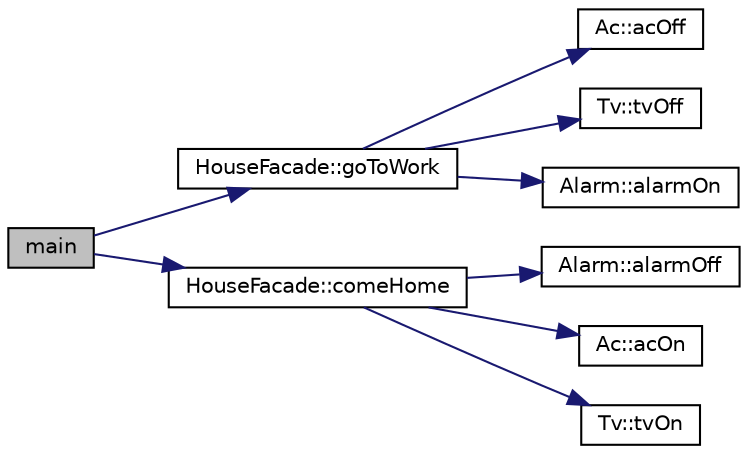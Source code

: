 digraph "main"
{
  edge [fontname="Helvetica",fontsize="10",labelfontname="Helvetica",labelfontsize="10"];
  node [fontname="Helvetica",fontsize="10",shape=record];
  rankdir="LR";
  Node1 [label="main",height=0.2,width=0.4,color="black", fillcolor="grey75", style="filled", fontcolor="black"];
  Node1 -> Node2 [color="midnightblue",fontsize="10",style="solid"];
  Node2 [label="HouseFacade::goToWork",height=0.2,width=0.4,color="black", fillcolor="white", style="filled",URL="$classHouseFacade.html#af62723fc617325d0ea4918349cb66dbb"];
  Node2 -> Node3 [color="midnightblue",fontsize="10",style="solid"];
  Node3 [label="Ac::acOff",height=0.2,width=0.4,color="black", fillcolor="white", style="filled",URL="$classAc.html#ac6c08e83b03e986786f9de290c55bcf0"];
  Node2 -> Node4 [color="midnightblue",fontsize="10",style="solid"];
  Node4 [label="Tv::tvOff",height=0.2,width=0.4,color="black", fillcolor="white", style="filled",URL="$classTv.html#a407913fbb5490cb137cf89b9932497d0"];
  Node2 -> Node5 [color="midnightblue",fontsize="10",style="solid"];
  Node5 [label="Alarm::alarmOn",height=0.2,width=0.4,color="black", fillcolor="white", style="filled",URL="$classAlarm.html#a1887c06d8efdf5b4805314a6eac48098"];
  Node1 -> Node6 [color="midnightblue",fontsize="10",style="solid"];
  Node6 [label="HouseFacade::comeHome",height=0.2,width=0.4,color="black", fillcolor="white", style="filled",URL="$classHouseFacade.html#a806337202c3a039456a180777d034684"];
  Node6 -> Node7 [color="midnightblue",fontsize="10",style="solid"];
  Node7 [label="Alarm::alarmOff",height=0.2,width=0.4,color="black", fillcolor="white", style="filled",URL="$classAlarm.html#a53104c545f8e12865c049854379e32d7"];
  Node6 -> Node8 [color="midnightblue",fontsize="10",style="solid"];
  Node8 [label="Ac::acOn",height=0.2,width=0.4,color="black", fillcolor="white", style="filled",URL="$classAc.html#a0962ee2f69390f3ed8f44dd97c9f859a"];
  Node6 -> Node9 [color="midnightblue",fontsize="10",style="solid"];
  Node9 [label="Tv::tvOn",height=0.2,width=0.4,color="black", fillcolor="white", style="filled",URL="$classTv.html#ad966c38bf07398f9b2a70ded516c2479"];
}
